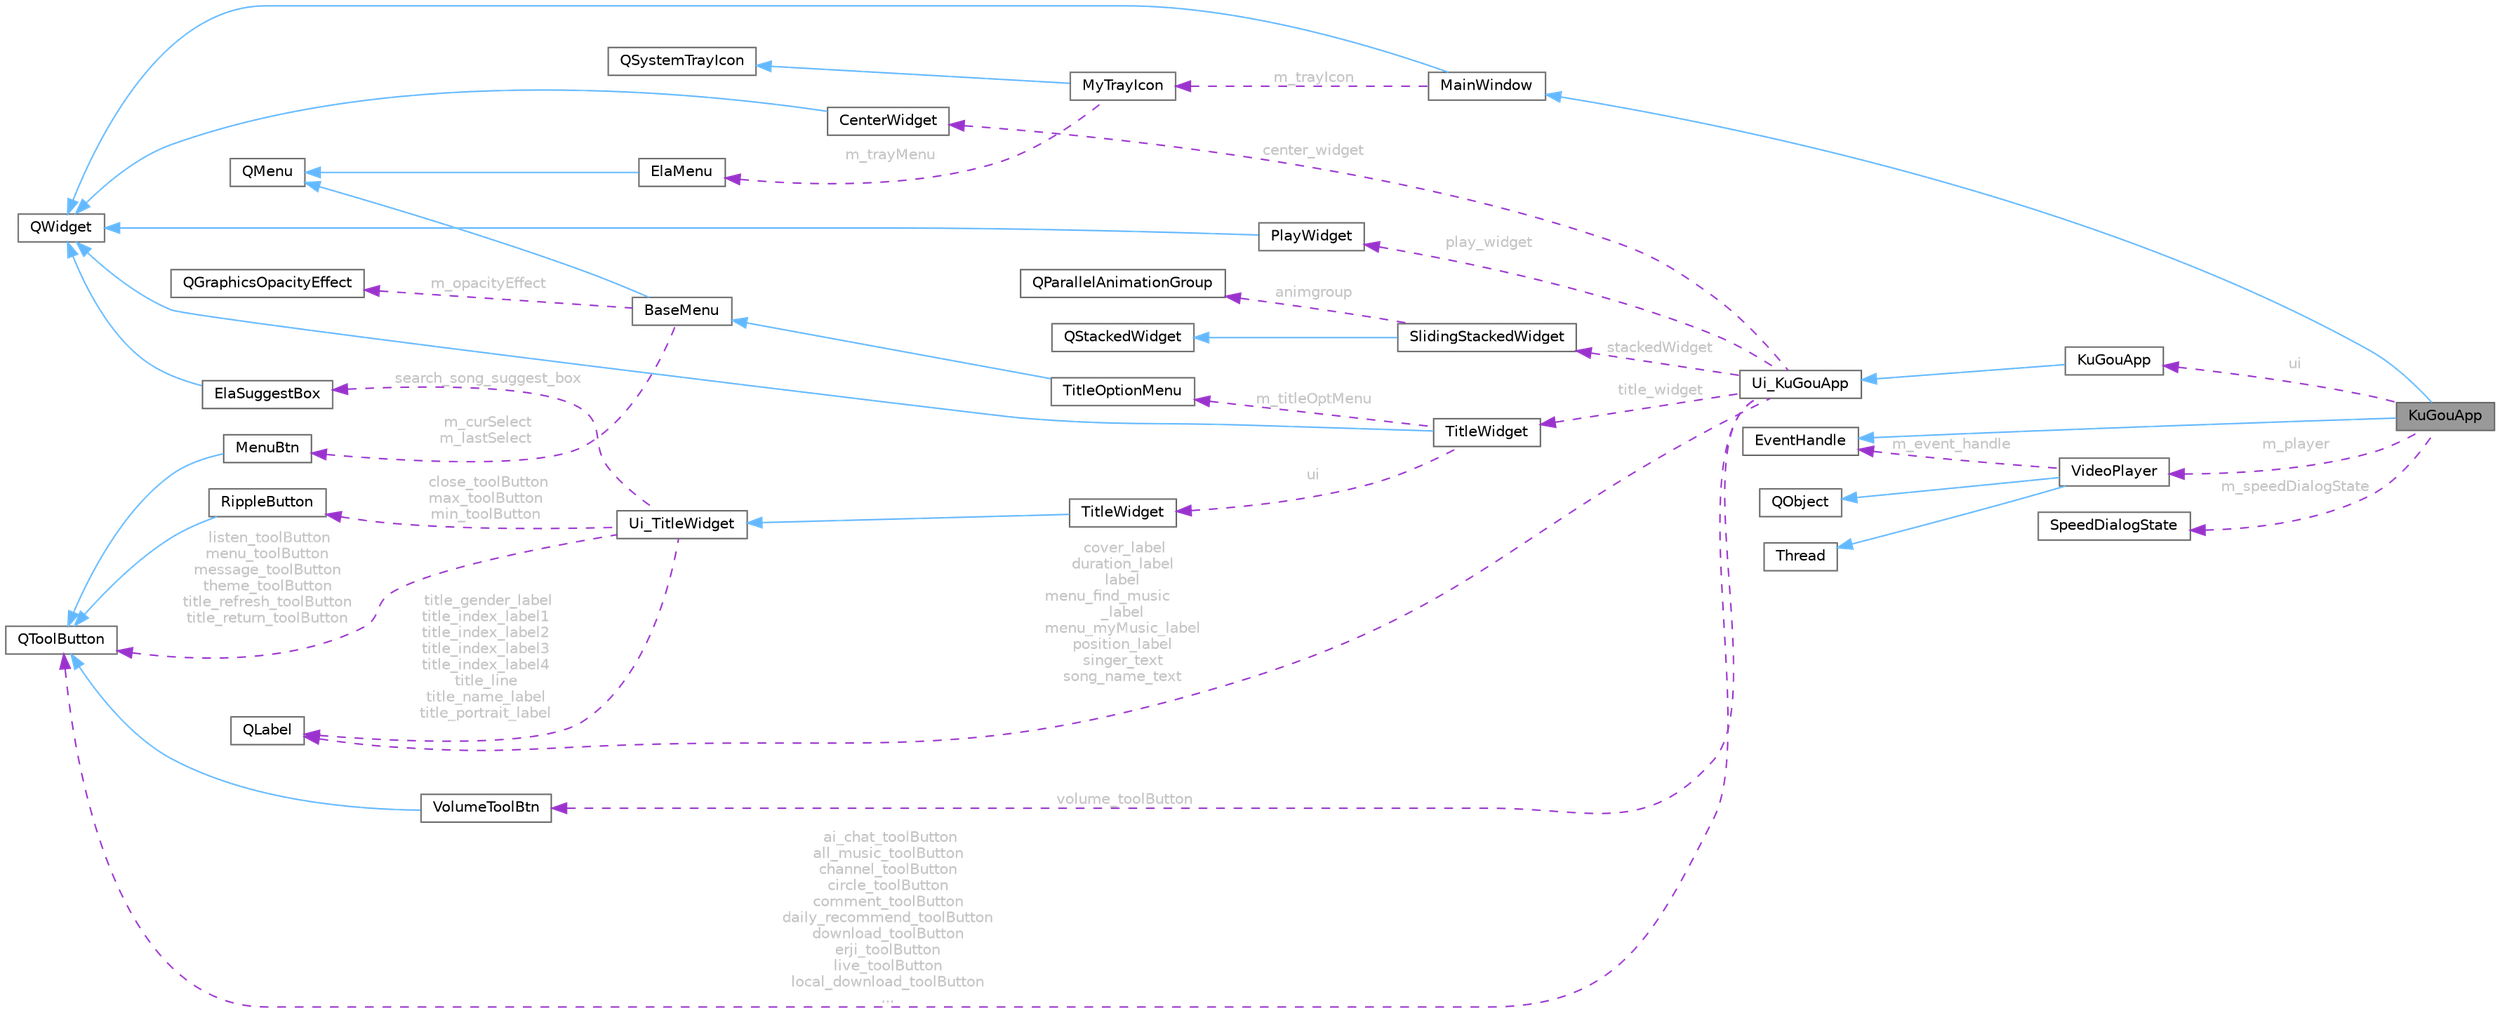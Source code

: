 digraph "KuGouApp"
{
 // LATEX_PDF_SIZE
  bgcolor="transparent";
  edge [fontname=Helvetica,fontsize=10,labelfontname=Helvetica,labelfontsize=10];
  node [fontname=Helvetica,fontsize=10,shape=box,height=0.2,width=0.4];
  rankdir="LR";
  Node1 [id="Node000001",label="KuGouApp",height=0.2,width=0.4,color="gray40", fillcolor="grey60", style="filled", fontcolor="black",tooltip="酷狗音乐应用主窗口类，管理音乐播放和界面切换"];
  Node2 -> Node1 [id="edge1_Node000001_Node000002",dir="back",color="steelblue1",style="solid",tooltip=" "];
  Node2 [id="Node000002",label="MainWindow",height=0.2,width=0.4,color="gray40", fillcolor="white", style="filled",URL="$class_main_window.html",tooltip="自定义主窗口类，继承自 QWidget，支持窗口拉伸、托盘交互和关闭动画"];
  Node3 -> Node2 [id="edge2_Node000002_Node000003",dir="back",color="steelblue1",style="solid",tooltip=" "];
  Node3 [id="Node000003",label="QWidget",height=0.2,width=0.4,color="gray40", fillcolor="white", style="filled",tooltip=" "];
  Node4 -> Node2 [id="edge3_Node000002_Node000004",dir="back",color="darkorchid3",style="dashed",tooltip=" ",label=" m_trayIcon",fontcolor="grey" ];
  Node4 [id="Node000004",label="MyTrayIcon",height=0.2,width=0.4,color="gray40", fillcolor="white", style="filled",URL="$class_my_tray_icon.html",tooltip="自定义系统托盘图标类，继承自 QSystemTrayIcon，支持闪烁、菜单和消息显示"];
  Node5 -> Node4 [id="edge4_Node000004_Node000005",dir="back",color="steelblue1",style="solid",tooltip=" "];
  Node5 [id="Node000005",label="QSystemTrayIcon",height=0.2,width=0.4,color="gray40", fillcolor="white", style="filled",tooltip=" "];
  Node6 -> Node4 [id="edge5_Node000004_Node000006",dir="back",color="darkorchid3",style="dashed",tooltip=" ",label=" m_trayMenu",fontcolor="grey" ];
  Node6 [id="Node000006",label="ElaMenu",height=0.2,width=0.4,color="gray40", fillcolor="white", style="filled",URL="$class_ela_menu.html",tooltip="自定义菜单类，支持动画、图标和子菜单"];
  Node7 -> Node6 [id="edge6_Node000006_Node000007",dir="back",color="steelblue1",style="solid",tooltip=" "];
  Node7 [id="Node000007",label="QMenu",height=0.2,width=0.4,color="gray40", fillcolor="white", style="filled",tooltip=" "];
  Node8 -> Node1 [id="edge7_Node000001_Node000008",dir="back",color="steelblue1",style="solid",tooltip=" "];
  Node8 [id="Node000008",label="EventHandle",height=0.2,width=0.4,color="gray40", fillcolor="white", style="filled",URL="$class_video_player_1_1_event_handle.html",tooltip="事件处理接口"];
  Node9 -> Node1 [id="edge8_Node000001_Node000009",dir="back",color="darkorchid3",style="dashed",tooltip=" ",label=" ui",fontcolor="grey" ];
  Node9 [id="Node000009",label="KuGouApp",height=0.2,width=0.4,color="gray40", fillcolor="white", style="filled",URL="$class_ui_1_1_ku_gou_app.html",tooltip=" "];
  Node10 -> Node9 [id="edge9_Node000009_Node000010",dir="back",color="steelblue1",style="solid",tooltip=" "];
  Node10 [id="Node000010",label="Ui_KuGouApp",height=0.2,width=0.4,color="gray40", fillcolor="white", style="filled",URL="$class_ui___ku_gou_app.html",tooltip=" "];
  Node11 -> Node10 [id="edge10_Node000010_Node000011",dir="back",color="darkorchid3",style="dashed",tooltip=" ",label=" title_widget",fontcolor="grey" ];
  Node11 [id="Node000011",label="TitleWidget",height=0.2,width=0.4,color="gray40", fillcolor="white", style="filled",URL="$class_title_widget.html",tooltip="自定义标题栏控件类，继承自 QWidget，支持界面导航、菜单显示和窗口控制"];
  Node3 -> Node11 [id="edge11_Node000011_Node000003",dir="back",color="steelblue1",style="solid",tooltip=" "];
  Node12 -> Node11 [id="edge12_Node000011_Node000012",dir="back",color="darkorchid3",style="dashed",tooltip=" ",label=" ui",fontcolor="grey" ];
  Node12 [id="Node000012",label="TitleWidget",height=0.2,width=0.4,color="gray40", fillcolor="white", style="filled",URL="$class_ui_1_1_title_widget.html",tooltip=" "];
  Node13 -> Node12 [id="edge13_Node000012_Node000013",dir="back",color="steelblue1",style="solid",tooltip=" "];
  Node13 [id="Node000013",label="Ui_TitleWidget",height=0.2,width=0.4,color="gray40", fillcolor="white", style="filled",URL="$class_ui___title_widget.html",tooltip=" "];
  Node14 -> Node13 [id="edge14_Node000013_Node000014",dir="back",color="darkorchid3",style="dashed",tooltip=" ",label=" listen_toolButton\nmenu_toolButton\nmessage_toolButton\ntheme_toolButton\ntitle_refresh_toolButton\ntitle_return_toolButton",fontcolor="grey" ];
  Node14 [id="Node000014",label="QToolButton",height=0.2,width=0.4,color="gray40", fillcolor="white", style="filled",URL="$class_q_tool_button.html",tooltip="工具按钮类"];
  Node15 -> Node13 [id="edge15_Node000013_Node000015",dir="back",color="darkorchid3",style="dashed",tooltip=" ",label=" title_gender_label\ntitle_index_label1\ntitle_index_label2\ntitle_index_label3\ntitle_index_label4\ntitle_line\ntitle_name_label\ntitle_portrait_label",fontcolor="grey" ];
  Node15 [id="Node000015",label="QLabel",height=0.2,width=0.4,color="gray40", fillcolor="white", style="filled",URL="$class_q_label.html",tooltip="标签控件类"];
  Node16 -> Node13 [id="edge16_Node000013_Node000016",dir="back",color="darkorchid3",style="dashed",tooltip=" ",label=" search_song_suggest_box",fontcolor="grey" ];
  Node16 [id="Node000016",label="ElaSuggestBox",height=0.2,width=0.4,color="gray40", fillcolor="white", style="filled",URL="$class_ela_suggest_box.html",tooltip="搜索建议框控件，支持添加/移除建议项和事件过滤"];
  Node3 -> Node16 [id="edge17_Node000016_Node000003",dir="back",color="steelblue1",style="solid",tooltip=" "];
  Node17 -> Node13 [id="edge18_Node000013_Node000017",dir="back",color="darkorchid3",style="dashed",tooltip=" ",label=" close_toolButton\nmax_toolButton\nmin_toolButton",fontcolor="grey" ];
  Node17 [id="Node000017",label="RippleButton",height=0.2,width=0.4,color="gray40", fillcolor="white", style="filled",URL="$class_ripple_button.html",tooltip="带涟漪效果的按钮类，支持阴影和自定义图标"];
  Node14 -> Node17 [id="edge19_Node000017_Node000014",dir="back",color="steelblue1",style="solid",tooltip=" "];
  Node18 -> Node11 [id="edge20_Node000011_Node000018",dir="back",color="darkorchid3",style="dashed",tooltip=" ",label=" m_titleOptMenu",fontcolor="grey" ];
  Node18 [id="Node000018",label="TitleOptionMenu",height=0.2,width=0.4,color="gray40", fillcolor="white", style="filled",URL="$class_title_option_menu.html",tooltip="标题栏选项菜单类，继承自 BaseMenu，提供壁纸、设置、退出等功能"];
  Node19 -> Node18 [id="edge21_Node000018_Node000019",dir="back",color="steelblue1",style="solid",tooltip=" "];
  Node19 [id="Node000019",label="BaseMenu",height=0.2,width=0.4,color="gray40", fillcolor="white", style="filled",URL="$class_base_menu.html",tooltip="菜单基类，继承自 QMenu，提供阴影、动画和悬停状态管理功能"];
  Node7 -> Node19 [id="edge22_Node000019_Node000007",dir="back",color="steelblue1",style="solid",tooltip=" "];
  Node20 -> Node19 [id="edge23_Node000019_Node000020",dir="back",color="darkorchid3",style="dashed",tooltip=" ",label=" m_curSelect\nm_lastSelect",fontcolor="grey" ];
  Node20 [id="Node000020",label="MenuBtn",height=0.2,width=0.4,color="gray40", fillcolor="white", style="filled",URL="$class_menu_btn.html",tooltip="自定义菜单按钮类，继承自 QToolButton，支持图标切换和事件过滤"];
  Node14 -> Node20 [id="edge24_Node000020_Node000014",dir="back",color="steelblue1",style="solid",tooltip=" "];
  Node21 -> Node19 [id="edge25_Node000019_Node000021",dir="back",color="darkorchid3",style="dashed",tooltip=" ",label=" m_opacityEffect",fontcolor="grey" ];
  Node21 [id="Node000021",label="QGraphicsOpacityEffect",height=0.2,width=0.4,color="gray40", fillcolor="white", style="filled",URL="$class_q_graphics_opacity_effect.html",tooltip="图形透明效果类"];
  Node22 -> Node10 [id="edge26_Node000010_Node000022",dir="back",color="darkorchid3",style="dashed",tooltip=" ",label=" center_widget",fontcolor="grey" ];
  Node22 [id="Node000022",label="CenterWidget",height=0.2,width=0.4,color="gray40", fillcolor="white", style="filled",URL="$class_center_widget.html",tooltip="自定义中心控件类，继承自 QWidget，支持线性渐变阴影"];
  Node3 -> Node22 [id="edge27_Node000022_Node000003",dir="back",color="steelblue1",style="solid",tooltip=" "];
  Node15 -> Node10 [id="edge28_Node000010_Node000015",dir="back",color="darkorchid3",style="dashed",tooltip=" ",label=" cover_label\nduration_label\nlabel\nmenu_find_music\l_label\nmenu_myMusic_label\nposition_label\nsinger_text\nsong_name_text",fontcolor="grey" ];
  Node14 -> Node10 [id="edge29_Node000010_Node000014",dir="back",color="darkorchid3",style="dashed",tooltip=" ",label=" ai_chat_toolButton\nall_music_toolButton\nchannel_toolButton\ncircle_toolButton\ncomment_toolButton\ndaily_recommend_toolButton\ndownload_toolButton\nerji_toolButton\nlive_toolButton\nlocal_download_toolButton\n...",fontcolor="grey" ];
  Node23 -> Node10 [id="edge30_Node000010_Node000023",dir="back",color="darkorchid3",style="dashed",tooltip=" ",label=" stackedWidget",fontcolor="grey" ];
  Node23 [id="Node000023",label="SlidingStackedWidget",height=0.2,width=0.4,color="gray40", fillcolor="white", style="filled",URL="$class_sliding_stacked_widget.html",tooltip="自定义堆栈窗口类，继承自 QStackedWidget，支持页面滑动动画"];
  Node24 -> Node23 [id="edge31_Node000023_Node000024",dir="back",color="steelblue1",style="solid",tooltip=" "];
  Node24 [id="Node000024",label="QStackedWidget",height=0.2,width=0.4,color="gray40", fillcolor="white", style="filled",tooltip=" "];
  Node25 -> Node23 [id="edge32_Node000023_Node000025",dir="back",color="darkorchid3",style="dashed",tooltip=" ",label=" animgroup",fontcolor="grey" ];
  Node25 [id="Node000025",label="QParallelAnimationGroup",height=0.2,width=0.4,color="gray40", fillcolor="white", style="filled",URL="$class_q_parallel_animation_group.html",tooltip="并行动画组类"];
  Node26 -> Node10 [id="edge33_Node000010_Node000026",dir="back",color="darkorchid3",style="dashed",tooltip=" ",label=" play_widget",fontcolor="grey" ];
  Node26 [id="Node000026",label="PlayWidget",height=0.2,width=0.4,color="gray40", fillcolor="white", style="filled",URL="$class_play_widget.html",tooltip="自定义播放控件类，继承自 QWidget，支持圆角阴影和双击信号"];
  Node3 -> Node26 [id="edge34_Node000026_Node000003",dir="back",color="steelblue1",style="solid",tooltip=" "];
  Node27 -> Node10 [id="edge35_Node000010_Node000027",dir="back",color="darkorchid3",style="dashed",tooltip=" ",label=" volume_toolButton",fontcolor="grey" ];
  Node27 [id="Node000027",label="VolumeToolBtn",height=0.2,width=0.4,color="gray40", fillcolor="white", style="filled",URL="$class_volume_tool_btn.html",tooltip="音量调节按钮类，继承自 QToolButton，支持音量滑块和静音功能"];
  Node14 -> Node27 [id="edge36_Node000027_Node000014",dir="back",color="steelblue1",style="solid",tooltip=" "];
  Node28 -> Node1 [id="edge37_Node000001_Node000028",dir="back",color="darkorchid3",style="dashed",tooltip=" ",label=" m_player",fontcolor="grey" ];
  Node28 [id="Node000028",label="VideoPlayer",height=0.2,width=0.4,color="gray40", fillcolor="white", style="filled",URL="$class_video_player.html",tooltip="多媒体播放器类"];
  Node29 -> Node28 [id="edge38_Node000028_Node000029",dir="back",color="steelblue1",style="solid",tooltip=" "];
  Node29 [id="Node000029",label="QObject",height=0.2,width=0.4,color="gray40", fillcolor="white", style="filled",tooltip=" "];
  Node30 -> Node28 [id="edge39_Node000028_Node000030",dir="back",color="steelblue1",style="solid",tooltip=" "];
  Node30 [id="Node000030",label="Thread",height=0.2,width=0.4,color="gray40", fillcolor="white", style="filled",URL="$class_util_1_1_thread.html",tooltip="线程管理类"];
  Node8 -> Node28 [id="edge40_Node000028_Node000008",dir="back",color="darkorchid3",style="dashed",tooltip=" ",label=" m_event_handle",fontcolor="grey" ];
  Node31 -> Node1 [id="edge41_Node000001_Node000031",dir="back",color="darkorchid3",style="dashed",tooltip=" ",label=" m_speedDialogState",fontcolor="grey" ];
  Node31 [id="Node000031",label="SpeedDialogState",height=0.2,width=0.4,color="gray40", fillcolor="white", style="filled",URL="$class_speed_dialog_state.html",tooltip="管理 SpeedDialog 的状态，包含 DJ 模式和滑块值"];
}
